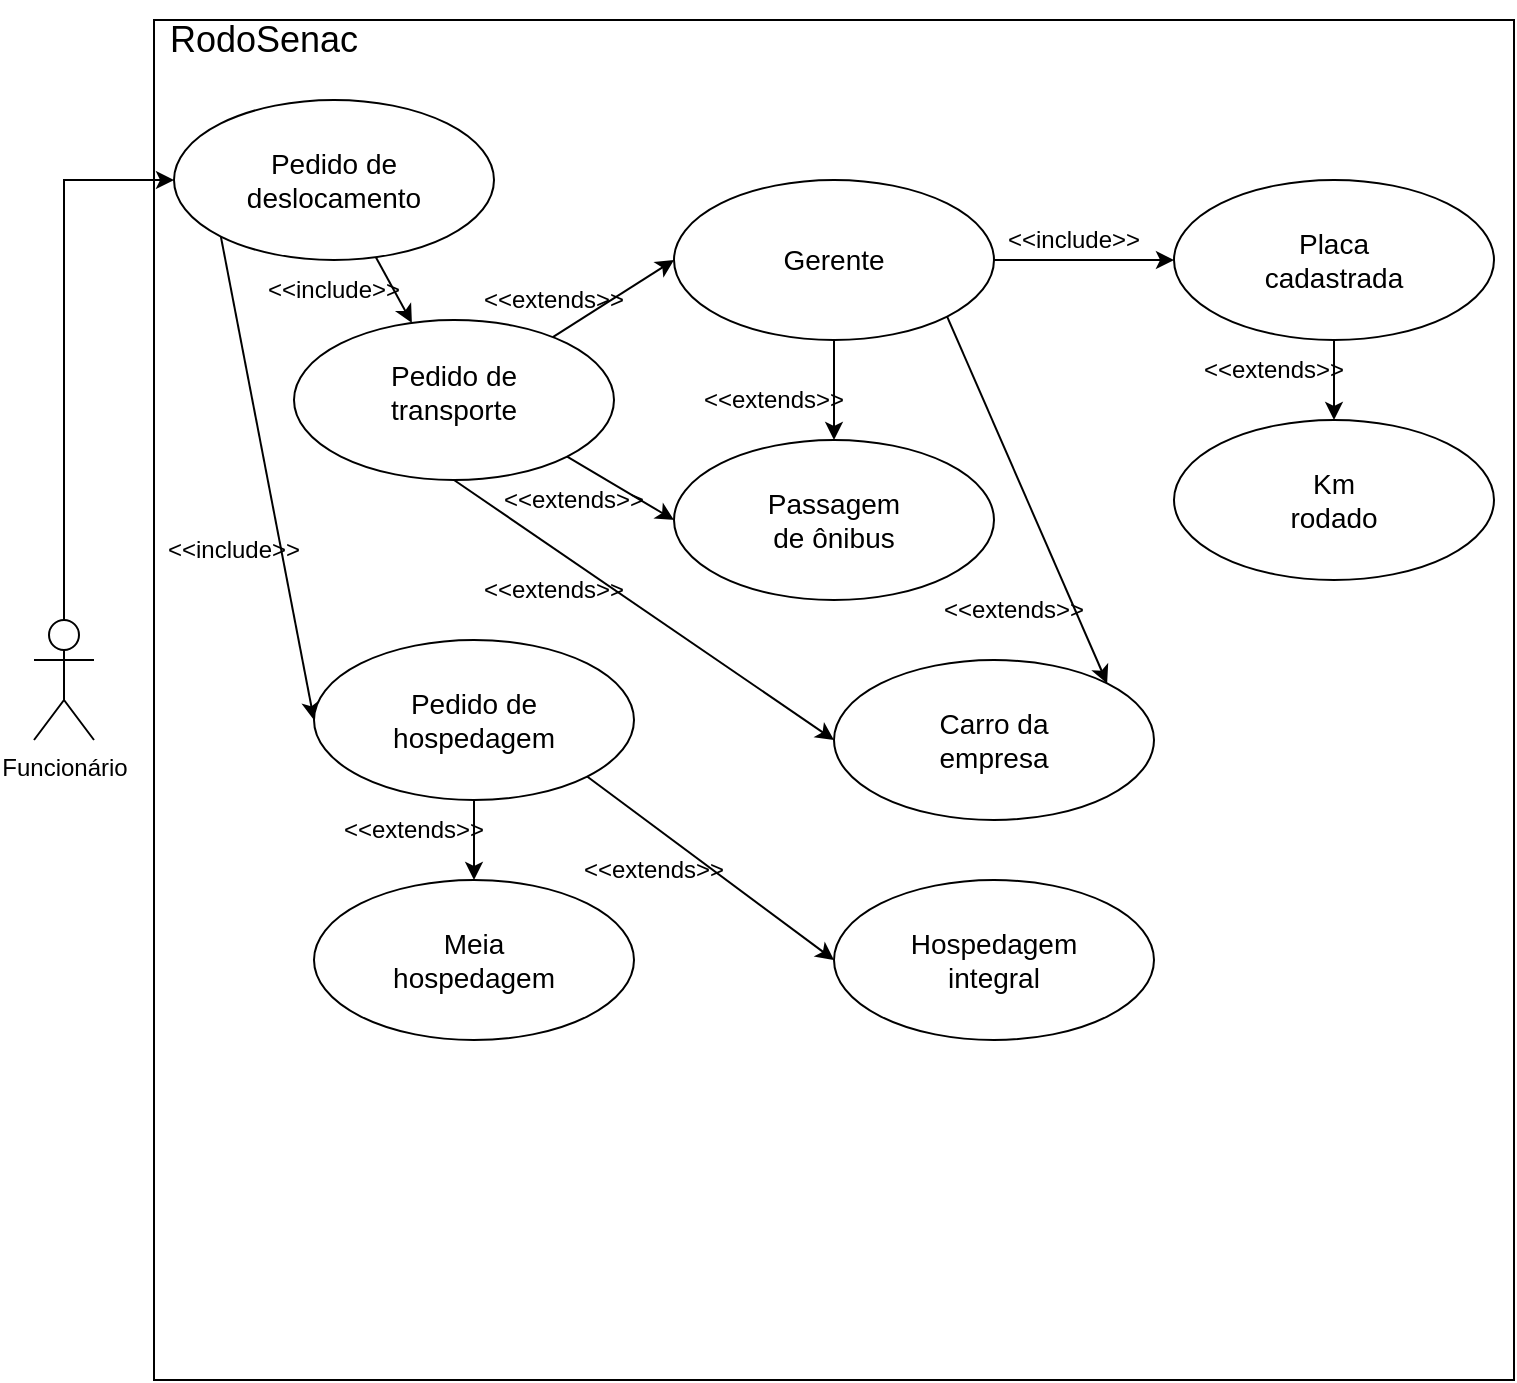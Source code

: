 <mxfile version="21.1.2" type="github">
  <diagram id="R2lEEEUBdFMjLlhIrx00" name="Page-1">
    <mxGraphModel dx="740" dy="719" grid="1" gridSize="10" guides="1" tooltips="1" connect="1" arrows="1" fold="1" page="1" pageScale="1" pageWidth="850" pageHeight="1100" math="0" shadow="0" extFonts="Permanent Marker^https://fonts.googleapis.com/css?family=Permanent+Marker">
      <root>
        <mxCell id="0" />
        <mxCell id="1" parent="0" />
        <mxCell id="NKQBh_Tv1Vi0PmWnAD_x-1" value="" style="whiteSpace=wrap;html=1;aspect=fixed;" vertex="1" parent="1">
          <mxGeometry x="80" y="50" width="680" height="680" as="geometry" />
        </mxCell>
        <mxCell id="NKQBh_Tv1Vi0PmWnAD_x-2" value="&lt;font style=&quot;font-size: 18px;&quot;&gt;RodoSenac&lt;/font&gt;" style="text;html=1;strokeColor=none;fillColor=none;align=center;verticalAlign=middle;whiteSpace=wrap;rounded=0;" vertex="1" parent="1">
          <mxGeometry x="80" y="40" width="110" height="40" as="geometry" />
        </mxCell>
        <mxCell id="NKQBh_Tv1Vi0PmWnAD_x-4" value="" style="ellipse;whiteSpace=wrap;html=1;" vertex="1" parent="1">
          <mxGeometry x="90" y="90" width="160" height="80" as="geometry" />
        </mxCell>
        <mxCell id="NKQBh_Tv1Vi0PmWnAD_x-5" value="Funcionário" style="shape=umlActor;verticalLabelPosition=bottom;verticalAlign=top;html=1;outlineConnect=0;" vertex="1" parent="1">
          <mxGeometry x="20" y="350" width="30" height="60" as="geometry" />
        </mxCell>
        <mxCell id="NKQBh_Tv1Vi0PmWnAD_x-7" value="&lt;font style=&quot;font-size: 14px;&quot;&gt;Pedido de deslocamento&lt;/font&gt;" style="text;html=1;strokeColor=none;fillColor=none;align=center;verticalAlign=middle;whiteSpace=wrap;rounded=0;" vertex="1" parent="1">
          <mxGeometry x="140" y="115" width="60" height="30" as="geometry" />
        </mxCell>
        <mxCell id="NKQBh_Tv1Vi0PmWnAD_x-8" value="" style="endArrow=classic;html=1;rounded=0;exitX=0;exitY=1;exitDx=0;exitDy=0;entryX=0;entryY=0.5;entryDx=0;entryDy=0;" edge="1" parent="1" source="NKQBh_Tv1Vi0PmWnAD_x-4" target="NKQBh_Tv1Vi0PmWnAD_x-9">
          <mxGeometry width="50" height="50" relative="1" as="geometry">
            <mxPoint x="360" y="370" as="sourcePoint" />
            <mxPoint x="410" y="320" as="targetPoint" />
          </mxGeometry>
        </mxCell>
        <mxCell id="NKQBh_Tv1Vi0PmWnAD_x-9" value="" style="ellipse;whiteSpace=wrap;html=1;" vertex="1" parent="1">
          <mxGeometry x="160" y="360" width="160" height="80" as="geometry" />
        </mxCell>
        <mxCell id="NKQBh_Tv1Vi0PmWnAD_x-11" value="&lt;font style=&quot;font-size: 14px;&quot;&gt;Pedido de hospedagem&lt;/font&gt;" style="text;html=1;strokeColor=none;fillColor=none;align=center;verticalAlign=middle;whiteSpace=wrap;rounded=0;" vertex="1" parent="1">
          <mxGeometry x="210" y="385" width="60" height="30" as="geometry" />
        </mxCell>
        <mxCell id="NKQBh_Tv1Vi0PmWnAD_x-12" value="&amp;lt;&amp;lt;include&amp;gt;&amp;gt;" style="text;html=1;strokeColor=none;fillColor=none;align=center;verticalAlign=middle;whiteSpace=wrap;rounded=0;" vertex="1" parent="1">
          <mxGeometry x="90" y="300" width="60" height="30" as="geometry" />
        </mxCell>
        <mxCell id="NKQBh_Tv1Vi0PmWnAD_x-14" value="" style="ellipse;whiteSpace=wrap;html=1;" vertex="1" parent="1">
          <mxGeometry x="150" y="200" width="160" height="80" as="geometry" />
        </mxCell>
        <mxCell id="NKQBh_Tv1Vi0PmWnAD_x-15" value="&lt;font style=&quot;font-size: 14px;&quot;&gt;Pedido de transporte&lt;br&gt;&lt;br&gt;&lt;/font&gt;" style="text;html=1;strokeColor=none;fillColor=none;align=center;verticalAlign=middle;whiteSpace=wrap;rounded=0;" vertex="1" parent="1">
          <mxGeometry x="200" y="230" width="60" height="30" as="geometry" />
        </mxCell>
        <mxCell id="NKQBh_Tv1Vi0PmWnAD_x-16" value="" style="ellipse;whiteSpace=wrap;html=1;" vertex="1" parent="1">
          <mxGeometry x="340" y="130" width="160" height="80" as="geometry" />
        </mxCell>
        <mxCell id="NKQBh_Tv1Vi0PmWnAD_x-17" value="&lt;font style=&quot;font-size: 14px;&quot;&gt;Gerente&lt;/font&gt;" style="text;html=1;strokeColor=none;fillColor=none;align=center;verticalAlign=middle;whiteSpace=wrap;rounded=0;" vertex="1" parent="1">
          <mxGeometry x="390" y="155" width="60" height="30" as="geometry" />
        </mxCell>
        <mxCell id="NKQBh_Tv1Vi0PmWnAD_x-18" value="" style="endArrow=classic;html=1;rounded=0;entryX=0;entryY=0.5;entryDx=0;entryDy=0;" edge="1" parent="1" source="NKQBh_Tv1Vi0PmWnAD_x-14" target="NKQBh_Tv1Vi0PmWnAD_x-16">
          <mxGeometry width="50" height="50" relative="1" as="geometry">
            <mxPoint x="360" y="340" as="sourcePoint" />
            <mxPoint x="410" y="290" as="targetPoint" />
          </mxGeometry>
        </mxCell>
        <mxCell id="NKQBh_Tv1Vi0PmWnAD_x-19" value="&amp;lt;&amp;lt;extends&amp;gt;&amp;gt;" style="text;html=1;strokeColor=none;fillColor=none;align=center;verticalAlign=middle;whiteSpace=wrap;rounded=0;" vertex="1" parent="1">
          <mxGeometry x="250" y="175" width="60" height="30" as="geometry" />
        </mxCell>
        <mxCell id="NKQBh_Tv1Vi0PmWnAD_x-20" value="" style="endArrow=classic;html=1;rounded=0;" edge="1" parent="1" source="NKQBh_Tv1Vi0PmWnAD_x-4" target="NKQBh_Tv1Vi0PmWnAD_x-14">
          <mxGeometry width="50" height="50" relative="1" as="geometry">
            <mxPoint x="420" y="340" as="sourcePoint" />
            <mxPoint x="470" y="290" as="targetPoint" />
          </mxGeometry>
        </mxCell>
        <mxCell id="NKQBh_Tv1Vi0PmWnAD_x-21" value="&amp;lt;&amp;lt;include&amp;gt;&amp;gt;" style="text;html=1;strokeColor=none;fillColor=none;align=center;verticalAlign=middle;whiteSpace=wrap;rounded=0;" vertex="1" parent="1">
          <mxGeometry x="140" y="170" width="60" height="30" as="geometry" />
        </mxCell>
        <mxCell id="NKQBh_Tv1Vi0PmWnAD_x-23" value="" style="endArrow=classic;html=1;rounded=0;exitX=0.5;exitY=0;exitDx=0;exitDy=0;exitPerimeter=0;entryX=0;entryY=0.5;entryDx=0;entryDy=0;" edge="1" parent="1" source="NKQBh_Tv1Vi0PmWnAD_x-5" target="NKQBh_Tv1Vi0PmWnAD_x-4">
          <mxGeometry width="50" height="50" relative="1" as="geometry">
            <mxPoint x="220" y="360" as="sourcePoint" />
            <mxPoint x="270" y="310" as="targetPoint" />
            <Array as="points">
              <mxPoint x="35" y="130" />
            </Array>
          </mxGeometry>
        </mxCell>
        <mxCell id="NKQBh_Tv1Vi0PmWnAD_x-24" value="" style="ellipse;whiteSpace=wrap;html=1;" vertex="1" parent="1">
          <mxGeometry x="590" y="130" width="160" height="80" as="geometry" />
        </mxCell>
        <mxCell id="NKQBh_Tv1Vi0PmWnAD_x-25" value="&lt;font style=&quot;font-size: 14px;&quot;&gt;Placa cadastrada&lt;/font&gt;" style="text;html=1;strokeColor=none;fillColor=none;align=center;verticalAlign=middle;whiteSpace=wrap;rounded=0;" vertex="1" parent="1">
          <mxGeometry x="640" y="155" width="60" height="30" as="geometry" />
        </mxCell>
        <mxCell id="NKQBh_Tv1Vi0PmWnAD_x-26" value="" style="endArrow=classic;html=1;rounded=0;exitX=1;exitY=0.5;exitDx=0;exitDy=0;" edge="1" parent="1" source="NKQBh_Tv1Vi0PmWnAD_x-16" target="NKQBh_Tv1Vi0PmWnAD_x-24">
          <mxGeometry width="50" height="50" relative="1" as="geometry">
            <mxPoint x="360" y="340" as="sourcePoint" />
            <mxPoint x="410" y="290" as="targetPoint" />
          </mxGeometry>
        </mxCell>
        <mxCell id="NKQBh_Tv1Vi0PmWnAD_x-27" value="&amp;lt;&amp;lt;include&amp;gt;&amp;gt;" style="text;html=1;strokeColor=none;fillColor=none;align=center;verticalAlign=middle;whiteSpace=wrap;rounded=0;" vertex="1" parent="1">
          <mxGeometry x="510" y="145" width="60" height="30" as="geometry" />
        </mxCell>
        <mxCell id="NKQBh_Tv1Vi0PmWnAD_x-28" value="" style="ellipse;whiteSpace=wrap;html=1;" vertex="1" parent="1">
          <mxGeometry x="590" y="250" width="160" height="80" as="geometry" />
        </mxCell>
        <mxCell id="NKQBh_Tv1Vi0PmWnAD_x-29" value="&lt;font style=&quot;font-size: 14px;&quot;&gt;Km rodado&lt;/font&gt;" style="text;html=1;strokeColor=none;fillColor=none;align=center;verticalAlign=middle;whiteSpace=wrap;rounded=0;" vertex="1" parent="1">
          <mxGeometry x="640" y="275" width="60" height="30" as="geometry" />
        </mxCell>
        <mxCell id="NKQBh_Tv1Vi0PmWnAD_x-30" value="" style="ellipse;whiteSpace=wrap;html=1;" vertex="1" parent="1">
          <mxGeometry x="340" y="260" width="160" height="80" as="geometry" />
        </mxCell>
        <mxCell id="NKQBh_Tv1Vi0PmWnAD_x-31" value="" style="ellipse;whiteSpace=wrap;html=1;" vertex="1" parent="1">
          <mxGeometry x="420" y="370" width="160" height="80" as="geometry" />
        </mxCell>
        <mxCell id="NKQBh_Tv1Vi0PmWnAD_x-32" value="&lt;font style=&quot;font-size: 14px;&quot;&gt;Passagem de ônibus&lt;/font&gt;" style="text;html=1;strokeColor=none;fillColor=none;align=center;verticalAlign=middle;whiteSpace=wrap;rounded=0;" vertex="1" parent="1">
          <mxGeometry x="390" y="285" width="60" height="30" as="geometry" />
        </mxCell>
        <mxCell id="NKQBh_Tv1Vi0PmWnAD_x-33" value="&lt;font style=&quot;font-size: 14px;&quot;&gt;Carro da empresa&lt;/font&gt;" style="text;html=1;strokeColor=none;fillColor=none;align=center;verticalAlign=middle;whiteSpace=wrap;rounded=0;" vertex="1" parent="1">
          <mxGeometry x="465" y="395" width="70" height="30" as="geometry" />
        </mxCell>
        <mxCell id="NKQBh_Tv1Vi0PmWnAD_x-34" value="" style="endArrow=classic;html=1;rounded=0;exitX=1;exitY=1;exitDx=0;exitDy=0;entryX=0;entryY=0.5;entryDx=0;entryDy=0;" edge="1" parent="1" source="NKQBh_Tv1Vi0PmWnAD_x-14" target="NKQBh_Tv1Vi0PmWnAD_x-30">
          <mxGeometry width="50" height="50" relative="1" as="geometry">
            <mxPoint x="360" y="290" as="sourcePoint" />
            <mxPoint x="410" y="240" as="targetPoint" />
          </mxGeometry>
        </mxCell>
        <mxCell id="NKQBh_Tv1Vi0PmWnAD_x-35" value="" style="endArrow=classic;html=1;rounded=0;exitX=0.5;exitY=1;exitDx=0;exitDy=0;entryX=0;entryY=0.5;entryDx=0;entryDy=0;" edge="1" parent="1" source="NKQBh_Tv1Vi0PmWnAD_x-14" target="NKQBh_Tv1Vi0PmWnAD_x-31">
          <mxGeometry width="50" height="50" relative="1" as="geometry">
            <mxPoint x="360" y="290" as="sourcePoint" />
            <mxPoint x="410" y="240" as="targetPoint" />
          </mxGeometry>
        </mxCell>
        <mxCell id="NKQBh_Tv1Vi0PmWnAD_x-36" value="" style="endArrow=classic;html=1;rounded=0;exitX=0.5;exitY=1;exitDx=0;exitDy=0;" edge="1" parent="1" source="NKQBh_Tv1Vi0PmWnAD_x-16" target="NKQBh_Tv1Vi0PmWnAD_x-30">
          <mxGeometry width="50" height="50" relative="1" as="geometry">
            <mxPoint x="360" y="290" as="sourcePoint" />
            <mxPoint x="410" y="240" as="targetPoint" />
          </mxGeometry>
        </mxCell>
        <mxCell id="NKQBh_Tv1Vi0PmWnAD_x-37" value="" style="endArrow=classic;html=1;rounded=0;exitX=1;exitY=1;exitDx=0;exitDy=0;entryX=1;entryY=0;entryDx=0;entryDy=0;" edge="1" parent="1" source="NKQBh_Tv1Vi0PmWnAD_x-16" target="NKQBh_Tv1Vi0PmWnAD_x-31">
          <mxGeometry width="50" height="50" relative="1" as="geometry">
            <mxPoint x="360" y="290" as="sourcePoint" />
            <mxPoint x="410" y="240" as="targetPoint" />
            <Array as="points" />
          </mxGeometry>
        </mxCell>
        <mxCell id="NKQBh_Tv1Vi0PmWnAD_x-38" value="" style="endArrow=classic;html=1;rounded=0;exitX=0.5;exitY=1;exitDx=0;exitDy=0;entryX=0.5;entryY=0;entryDx=0;entryDy=0;" edge="1" parent="1" source="NKQBh_Tv1Vi0PmWnAD_x-24" target="NKQBh_Tv1Vi0PmWnAD_x-28">
          <mxGeometry width="50" height="50" relative="1" as="geometry">
            <mxPoint x="360" y="290" as="sourcePoint" />
            <mxPoint x="410" y="240" as="targetPoint" />
          </mxGeometry>
        </mxCell>
        <mxCell id="NKQBh_Tv1Vi0PmWnAD_x-40" value="&amp;lt;&amp;lt;extends&amp;gt;&amp;gt;" style="text;html=1;strokeColor=none;fillColor=none;align=center;verticalAlign=middle;whiteSpace=wrap;rounded=0;" vertex="1" parent="1">
          <mxGeometry x="360" y="225" width="60" height="30" as="geometry" />
        </mxCell>
        <mxCell id="NKQBh_Tv1Vi0PmWnAD_x-42" value="&amp;lt;&amp;lt;extends&amp;gt;&amp;gt;" style="text;html=1;strokeColor=none;fillColor=none;align=center;verticalAlign=middle;whiteSpace=wrap;rounded=0;" vertex="1" parent="1">
          <mxGeometry x="610" y="210" width="60" height="30" as="geometry" />
        </mxCell>
        <mxCell id="NKQBh_Tv1Vi0PmWnAD_x-43" value="&amp;lt;&amp;lt;extends&amp;gt;&amp;gt;" style="text;html=1;strokeColor=none;fillColor=none;align=center;verticalAlign=middle;whiteSpace=wrap;rounded=0;" vertex="1" parent="1">
          <mxGeometry x="250" y="320" width="60" height="30" as="geometry" />
        </mxCell>
        <mxCell id="NKQBh_Tv1Vi0PmWnAD_x-44" value="&amp;lt;&amp;lt;extends&amp;gt;&amp;gt;" style="text;html=1;strokeColor=none;fillColor=none;align=center;verticalAlign=middle;whiteSpace=wrap;rounded=0;" vertex="1" parent="1">
          <mxGeometry x="480" y="330" width="60" height="30" as="geometry" />
        </mxCell>
        <mxCell id="NKQBh_Tv1Vi0PmWnAD_x-45" value="&amp;lt;&amp;lt;extends&amp;gt;&amp;gt;" style="text;html=1;strokeColor=none;fillColor=none;align=center;verticalAlign=middle;whiteSpace=wrap;rounded=0;" vertex="1" parent="1">
          <mxGeometry x="260" y="275" width="60" height="30" as="geometry" />
        </mxCell>
        <mxCell id="NKQBh_Tv1Vi0PmWnAD_x-46" value="" style="ellipse;whiteSpace=wrap;html=1;" vertex="1" parent="1">
          <mxGeometry x="420" y="480" width="160" height="80" as="geometry" />
        </mxCell>
        <mxCell id="NKQBh_Tv1Vi0PmWnAD_x-47" value="" style="ellipse;whiteSpace=wrap;html=1;" vertex="1" parent="1">
          <mxGeometry x="160" y="480" width="160" height="80" as="geometry" />
        </mxCell>
        <mxCell id="NKQBh_Tv1Vi0PmWnAD_x-48" value="&lt;font style=&quot;font-size: 14px;&quot;&gt;Meia hospedagem&lt;/font&gt;" style="text;html=1;strokeColor=none;fillColor=none;align=center;verticalAlign=middle;whiteSpace=wrap;rounded=0;" vertex="1" parent="1">
          <mxGeometry x="210" y="505" width="60" height="30" as="geometry" />
        </mxCell>
        <mxCell id="NKQBh_Tv1Vi0PmWnAD_x-49" value="&lt;font style=&quot;font-size: 14px;&quot;&gt;Hospedagem integral&lt;/font&gt;" style="text;html=1;strokeColor=none;fillColor=none;align=center;verticalAlign=middle;whiteSpace=wrap;rounded=0;" vertex="1" parent="1">
          <mxGeometry x="470" y="505" width="60" height="30" as="geometry" />
        </mxCell>
        <mxCell id="NKQBh_Tv1Vi0PmWnAD_x-50" value="" style="endArrow=classic;html=1;rounded=0;exitX=0.5;exitY=1;exitDx=0;exitDy=0;entryX=0.5;entryY=0;entryDx=0;entryDy=0;" edge="1" parent="1" source="NKQBh_Tv1Vi0PmWnAD_x-9" target="NKQBh_Tv1Vi0PmWnAD_x-47">
          <mxGeometry width="50" height="50" relative="1" as="geometry">
            <mxPoint x="360" y="370" as="sourcePoint" />
            <mxPoint x="410" y="320" as="targetPoint" />
          </mxGeometry>
        </mxCell>
        <mxCell id="NKQBh_Tv1Vi0PmWnAD_x-51" value="" style="endArrow=classic;html=1;rounded=0;exitX=1;exitY=1;exitDx=0;exitDy=0;entryX=0;entryY=0.5;entryDx=0;entryDy=0;" edge="1" parent="1" source="NKQBh_Tv1Vi0PmWnAD_x-9" target="NKQBh_Tv1Vi0PmWnAD_x-46">
          <mxGeometry width="50" height="50" relative="1" as="geometry">
            <mxPoint x="360" y="370" as="sourcePoint" />
            <mxPoint x="410" y="320" as="targetPoint" />
          </mxGeometry>
        </mxCell>
        <mxCell id="NKQBh_Tv1Vi0PmWnAD_x-52" value="&amp;lt;&amp;lt;extends&amp;gt;&amp;gt;" style="text;html=1;strokeColor=none;fillColor=none;align=center;verticalAlign=middle;whiteSpace=wrap;rounded=0;" vertex="1" parent="1">
          <mxGeometry x="180" y="440" width="60" height="30" as="geometry" />
        </mxCell>
        <mxCell id="NKQBh_Tv1Vi0PmWnAD_x-53" value="&amp;lt;&amp;lt;extends&amp;gt;&amp;gt;" style="text;html=1;strokeColor=none;fillColor=none;align=center;verticalAlign=middle;whiteSpace=wrap;rounded=0;" vertex="1" parent="1">
          <mxGeometry x="300" y="460" width="60" height="30" as="geometry" />
        </mxCell>
      </root>
    </mxGraphModel>
  </diagram>
</mxfile>
